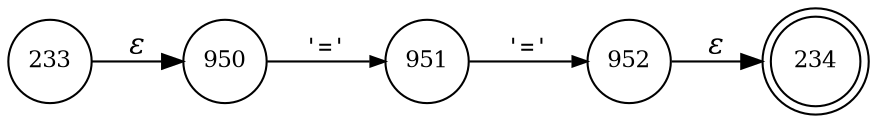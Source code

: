 digraph ATN {
rankdir=LR;
s234[fontsize=11, label="234", shape=doublecircle, fixedsize=true, width=.6];
s950[fontsize=11,label="950", shape=circle, fixedsize=true, width=.55, peripheries=1];
s951[fontsize=11,label="951", shape=circle, fixedsize=true, width=.55, peripheries=1];
s952[fontsize=11,label="952", shape=circle, fixedsize=true, width=.55, peripheries=1];
s233[fontsize=11,label="233", shape=circle, fixedsize=true, width=.55, peripheries=1];
s233 -> s950 [fontname="Times-Italic", label="&epsilon;"];
s950 -> s951 [fontsize=11, fontname="Courier", arrowsize=.7, label = "'='", arrowhead = normal];
s951 -> s952 [fontsize=11, fontname="Courier", arrowsize=.7, label = "'='", arrowhead = normal];
s952 -> s234 [fontname="Times-Italic", label="&epsilon;"];
}